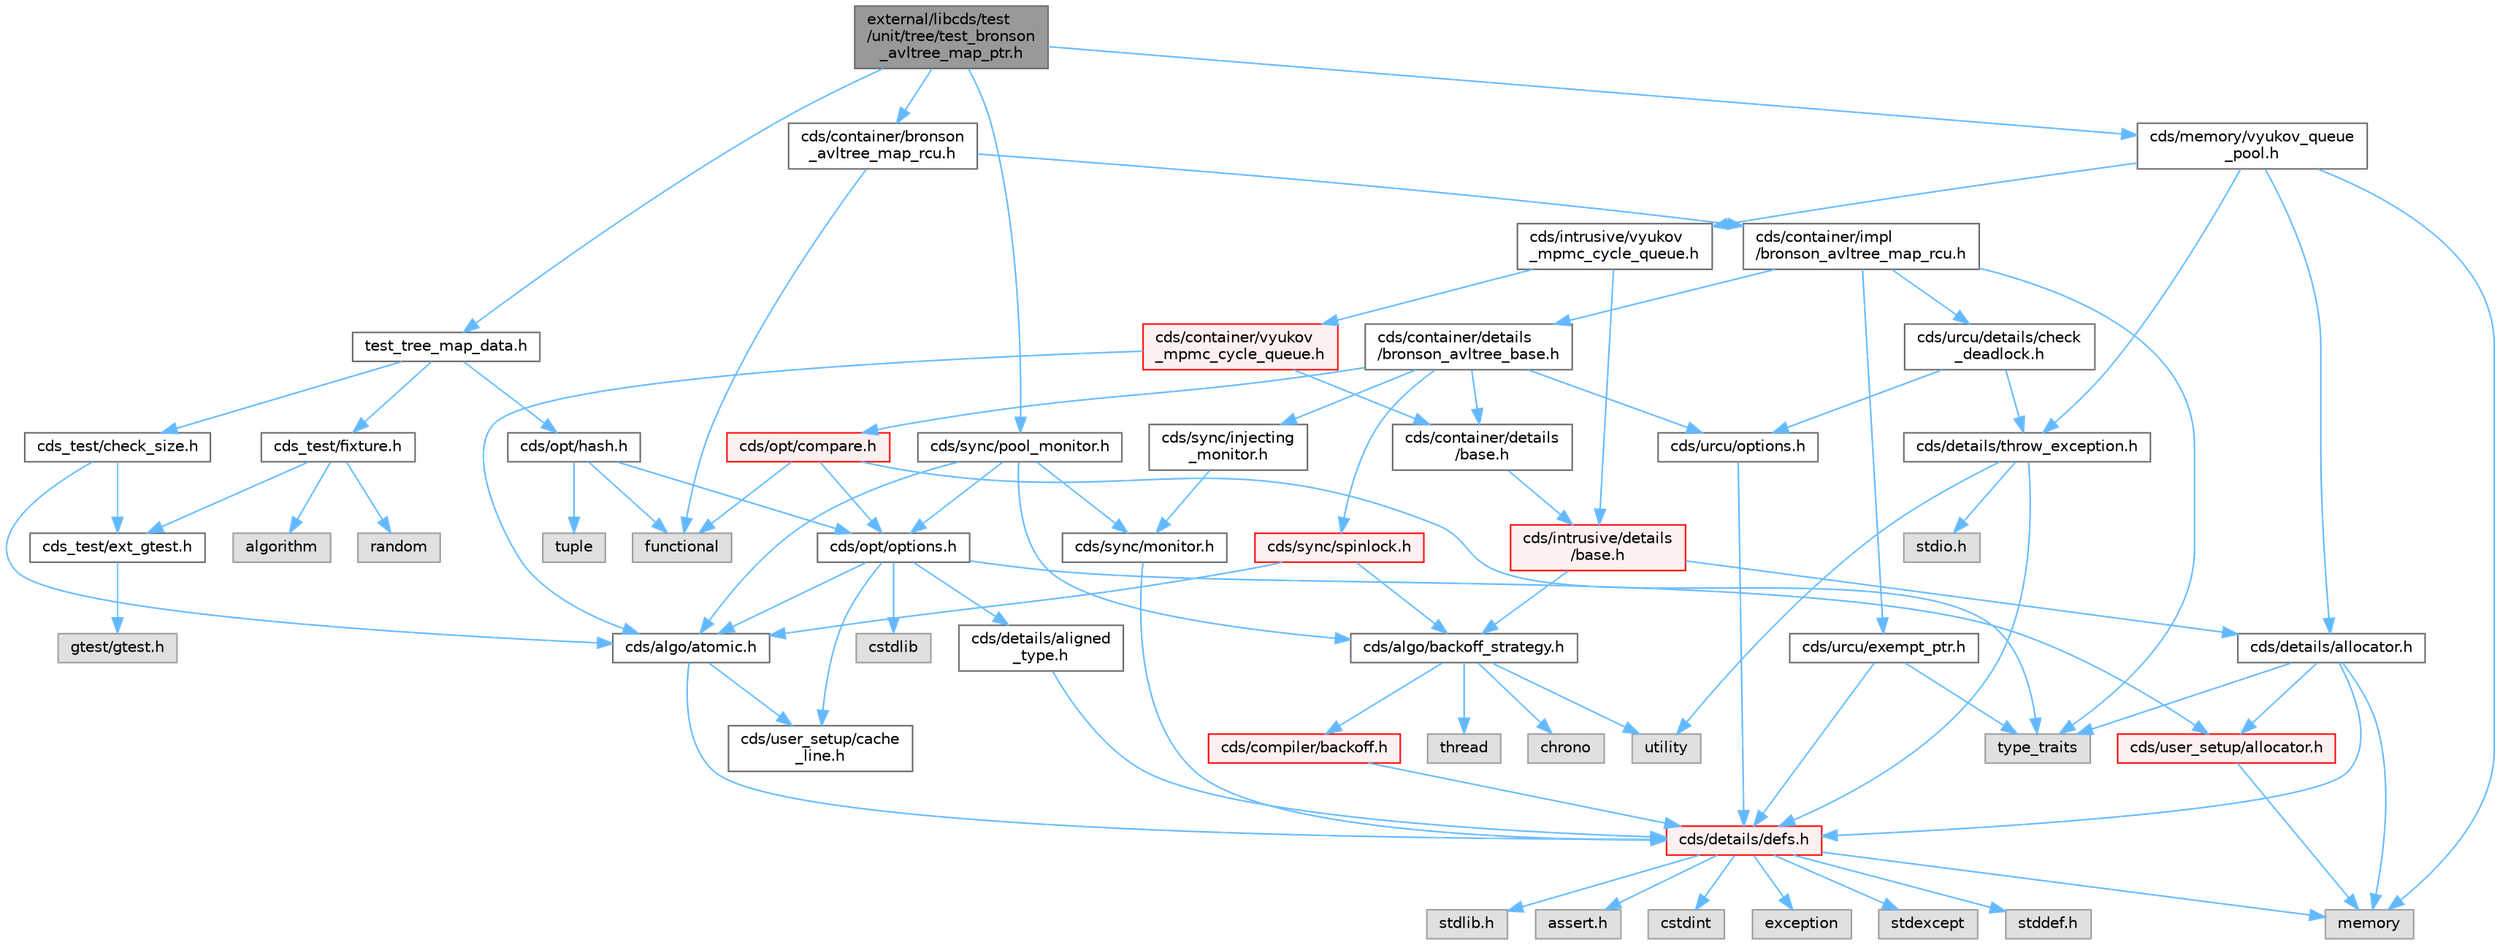 digraph "external/libcds/test/unit/tree/test_bronson_avltree_map_ptr.h"
{
 // LATEX_PDF_SIZE
  bgcolor="transparent";
  edge [fontname=Helvetica,fontsize=10,labelfontname=Helvetica,labelfontsize=10];
  node [fontname=Helvetica,fontsize=10,shape=box,height=0.2,width=0.4];
  Node1 [id="Node000001",label="external/libcds/test\l/unit/tree/test_bronson\l_avltree_map_ptr.h",height=0.2,width=0.4,color="gray40", fillcolor="grey60", style="filled", fontcolor="black",tooltip=" "];
  Node1 -> Node2 [id="edge1_Node000001_Node000002",color="steelblue1",style="solid",tooltip=" "];
  Node2 [id="Node000002",label="test_tree_map_data.h",height=0.2,width=0.4,color="grey40", fillcolor="white", style="filled",URL="$test__tree__map__data_8h.html",tooltip=" "];
  Node2 -> Node3 [id="edge2_Node000002_Node000003",color="steelblue1",style="solid",tooltip=" "];
  Node3 [id="Node000003",label="cds_test/check_size.h",height=0.2,width=0.4,color="grey40", fillcolor="white", style="filled",URL="$check__size_8h.html",tooltip=" "];
  Node3 -> Node4 [id="edge3_Node000003_Node000004",color="steelblue1",style="solid",tooltip=" "];
  Node4 [id="Node000004",label="cds_test/ext_gtest.h",height=0.2,width=0.4,color="grey40", fillcolor="white", style="filled",URL="$ext__gtest_8h.html",tooltip=" "];
  Node4 -> Node5 [id="edge4_Node000004_Node000005",color="steelblue1",style="solid",tooltip=" "];
  Node5 [id="Node000005",label="gtest/gtest.h",height=0.2,width=0.4,color="grey60", fillcolor="#E0E0E0", style="filled",tooltip=" "];
  Node3 -> Node6 [id="edge5_Node000003_Node000006",color="steelblue1",style="solid",tooltip=" "];
  Node6 [id="Node000006",label="cds/algo/atomic.h",height=0.2,width=0.4,color="grey40", fillcolor="white", style="filled",URL="$external_2libcds_2cds_2algo_2atomic_8h.html",tooltip=" "];
  Node6 -> Node7 [id="edge6_Node000006_Node000007",color="steelblue1",style="solid",tooltip=" "];
  Node7 [id="Node000007",label="cds/details/defs.h",height=0.2,width=0.4,color="red", fillcolor="#FFF0F0", style="filled",URL="$details_2defs_8h.html",tooltip=" "];
  Node7 -> Node8 [id="edge7_Node000007_Node000008",color="steelblue1",style="solid",tooltip=" "];
  Node8 [id="Node000008",label="stddef.h",height=0.2,width=0.4,color="grey60", fillcolor="#E0E0E0", style="filled",tooltip=" "];
  Node7 -> Node9 [id="edge8_Node000007_Node000009",color="steelblue1",style="solid",tooltip=" "];
  Node9 [id="Node000009",label="stdlib.h",height=0.2,width=0.4,color="grey60", fillcolor="#E0E0E0", style="filled",tooltip=" "];
  Node7 -> Node10 [id="edge9_Node000007_Node000010",color="steelblue1",style="solid",tooltip=" "];
  Node10 [id="Node000010",label="assert.h",height=0.2,width=0.4,color="grey60", fillcolor="#E0E0E0", style="filled",tooltip=" "];
  Node7 -> Node11 [id="edge10_Node000007_Node000011",color="steelblue1",style="solid",tooltip=" "];
  Node11 [id="Node000011",label="cstdint",height=0.2,width=0.4,color="grey60", fillcolor="#E0E0E0", style="filled",tooltip=" "];
  Node7 -> Node12 [id="edge11_Node000007_Node000012",color="steelblue1",style="solid",tooltip=" "];
  Node12 [id="Node000012",label="exception",height=0.2,width=0.4,color="grey60", fillcolor="#E0E0E0", style="filled",tooltip=" "];
  Node7 -> Node13 [id="edge12_Node000007_Node000013",color="steelblue1",style="solid",tooltip=" "];
  Node13 [id="Node000013",label="stdexcept",height=0.2,width=0.4,color="grey60", fillcolor="#E0E0E0", style="filled",tooltip=" "];
  Node7 -> Node15 [id="edge13_Node000007_Node000015",color="steelblue1",style="solid",tooltip=" "];
  Node15 [id="Node000015",label="memory",height=0.2,width=0.4,color="grey60", fillcolor="#E0E0E0", style="filled",tooltip=" "];
  Node6 -> Node20 [id="edge14_Node000006_Node000020",color="steelblue1",style="solid",tooltip=" "];
  Node20 [id="Node000020",label="cds/user_setup/cache\l_line.h",height=0.2,width=0.4,color="grey40", fillcolor="white", style="filled",URL="$cache__line_8h.html",tooltip="Cache-line size definition"];
  Node2 -> Node21 [id="edge15_Node000002_Node000021",color="steelblue1",style="solid",tooltip=" "];
  Node21 [id="Node000021",label="cds_test/fixture.h",height=0.2,width=0.4,color="grey40", fillcolor="white", style="filled",URL="$fixture_8h.html",tooltip=" "];
  Node21 -> Node4 [id="edge16_Node000021_Node000004",color="steelblue1",style="solid",tooltip=" "];
  Node21 -> Node22 [id="edge17_Node000021_Node000022",color="steelblue1",style="solid",tooltip=" "];
  Node22 [id="Node000022",label="algorithm",height=0.2,width=0.4,color="grey60", fillcolor="#E0E0E0", style="filled",tooltip=" "];
  Node21 -> Node23 [id="edge18_Node000021_Node000023",color="steelblue1",style="solid",tooltip=" "];
  Node23 [id="Node000023",label="random",height=0.2,width=0.4,color="grey60", fillcolor="#E0E0E0", style="filled",tooltip=" "];
  Node2 -> Node24 [id="edge19_Node000002_Node000024",color="steelblue1",style="solid",tooltip=" "];
  Node24 [id="Node000024",label="cds/opt/hash.h",height=0.2,width=0.4,color="grey40", fillcolor="white", style="filled",URL="$external_2libcds_2cds_2opt_2hash_8h.html",tooltip=" "];
  Node24 -> Node25 [id="edge20_Node000024_Node000025",color="steelblue1",style="solid",tooltip=" "];
  Node25 [id="Node000025",label="tuple",height=0.2,width=0.4,color="grey60", fillcolor="#E0E0E0", style="filled",tooltip=" "];
  Node24 -> Node26 [id="edge21_Node000024_Node000026",color="steelblue1",style="solid",tooltip=" "];
  Node26 [id="Node000026",label="functional",height=0.2,width=0.4,color="grey60", fillcolor="#E0E0E0", style="filled",tooltip=" "];
  Node24 -> Node27 [id="edge22_Node000024_Node000027",color="steelblue1",style="solid",tooltip=" "];
  Node27 [id="Node000027",label="cds/opt/options.h",height=0.2,width=0.4,color="grey40", fillcolor="white", style="filled",URL="$opt_2options_8h.html",tooltip=" "];
  Node27 -> Node28 [id="edge23_Node000027_Node000028",color="steelblue1",style="solid",tooltip=" "];
  Node28 [id="Node000028",label="cstdlib",height=0.2,width=0.4,color="grey60", fillcolor="#E0E0E0", style="filled",tooltip=" "];
  Node27 -> Node29 [id="edge24_Node000027_Node000029",color="steelblue1",style="solid",tooltip=" "];
  Node29 [id="Node000029",label="cds/details/aligned\l_type.h",height=0.2,width=0.4,color="grey40", fillcolor="white", style="filled",URL="$aligned__type_8h.html",tooltip=" "];
  Node29 -> Node7 [id="edge25_Node000029_Node000007",color="steelblue1",style="solid",tooltip=" "];
  Node27 -> Node30 [id="edge26_Node000027_Node000030",color="steelblue1",style="solid",tooltip=" "];
  Node30 [id="Node000030",label="cds/user_setup/allocator.h",height=0.2,width=0.4,color="red", fillcolor="#FFF0F0", style="filled",URL="$external_2libcds_2cds_2user__setup_2allocator_8h.html",tooltip="Default implementation of allocator classes."];
  Node30 -> Node15 [id="edge27_Node000030_Node000015",color="steelblue1",style="solid",tooltip=" "];
  Node27 -> Node20 [id="edge28_Node000027_Node000020",color="steelblue1",style="solid",tooltip=" "];
  Node27 -> Node6 [id="edge29_Node000027_Node000006",color="steelblue1",style="solid",tooltip=" "];
  Node1 -> Node45 [id="edge30_Node000001_Node000045",color="steelblue1",style="solid",tooltip=" "];
  Node45 [id="Node000045",label="cds/container/bronson\l_avltree_map_rcu.h",height=0.2,width=0.4,color="grey40", fillcolor="white", style="filled",URL="$bronson__avltree__map__rcu_8h.html",tooltip=" "];
  Node45 -> Node26 [id="edge31_Node000045_Node000026",color="steelblue1",style="solid",tooltip=" "];
  Node45 -> Node46 [id="edge32_Node000045_Node000046",color="steelblue1",style="solid",tooltip=" "];
  Node46 [id="Node000046",label="cds/container/impl\l/bronson_avltree_map_rcu.h",height=0.2,width=0.4,color="grey40", fillcolor="white", style="filled",URL="$impl_2bronson__avltree__map__rcu_8h.html",tooltip=" "];
  Node46 -> Node47 [id="edge33_Node000046_Node000047",color="steelblue1",style="solid",tooltip=" "];
  Node47 [id="Node000047",label="type_traits",height=0.2,width=0.4,color="grey60", fillcolor="#E0E0E0", style="filled",tooltip=" "];
  Node46 -> Node48 [id="edge34_Node000046_Node000048",color="steelblue1",style="solid",tooltip=" "];
  Node48 [id="Node000048",label="cds/container/details\l/bronson_avltree_base.h",height=0.2,width=0.4,color="grey40", fillcolor="white", style="filled",URL="$bronson__avltree__base_8h.html",tooltip=" "];
  Node48 -> Node49 [id="edge35_Node000048_Node000049",color="steelblue1",style="solid",tooltip=" "];
  Node49 [id="Node000049",label="cds/container/details\l/base.h",height=0.2,width=0.4,color="grey40", fillcolor="white", style="filled",URL="$external_2libcds_2cds_2container_2details_2base_8h.html",tooltip=" "];
  Node49 -> Node50 [id="edge36_Node000049_Node000050",color="steelblue1",style="solid",tooltip=" "];
  Node50 [id="Node000050",label="cds/intrusive/details\l/base.h",height=0.2,width=0.4,color="red", fillcolor="#FFF0F0", style="filled",URL="$external_2libcds_2cds_2intrusive_2details_2base_8h.html",tooltip=" "];
  Node50 -> Node53 [id="edge37_Node000050_Node000053",color="steelblue1",style="solid",tooltip=" "];
  Node53 [id="Node000053",label="cds/details/allocator.h",height=0.2,width=0.4,color="grey40", fillcolor="white", style="filled",URL="$external_2libcds_2cds_2details_2allocator_8h.html",tooltip=" "];
  Node53 -> Node47 [id="edge38_Node000053_Node000047",color="steelblue1",style="solid",tooltip=" "];
  Node53 -> Node15 [id="edge39_Node000053_Node000015",color="steelblue1",style="solid",tooltip=" "];
  Node53 -> Node7 [id="edge40_Node000053_Node000007",color="steelblue1",style="solid",tooltip=" "];
  Node53 -> Node30 [id="edge41_Node000053_Node000030",color="steelblue1",style="solid",tooltip=" "];
  Node50 -> Node54 [id="edge42_Node000050_Node000054",color="steelblue1",style="solid",tooltip=" "];
  Node54 [id="Node000054",label="cds/algo/backoff_strategy.h",height=0.2,width=0.4,color="grey40", fillcolor="white", style="filled",URL="$backoff__strategy_8h.html",tooltip=" "];
  Node54 -> Node44 [id="edge43_Node000054_Node000044",color="steelblue1",style="solid",tooltip=" "];
  Node44 [id="Node000044",label="utility",height=0.2,width=0.4,color="grey60", fillcolor="#E0E0E0", style="filled",tooltip=" "];
  Node54 -> Node40 [id="edge44_Node000054_Node000040",color="steelblue1",style="solid",tooltip=" "];
  Node40 [id="Node000040",label="thread",height=0.2,width=0.4,color="grey60", fillcolor="#E0E0E0", style="filled",tooltip=" "];
  Node54 -> Node55 [id="edge45_Node000054_Node000055",color="steelblue1",style="solid",tooltip=" "];
  Node55 [id="Node000055",label="chrono",height=0.2,width=0.4,color="grey60", fillcolor="#E0E0E0", style="filled",tooltip=" "];
  Node54 -> Node56 [id="edge46_Node000054_Node000056",color="steelblue1",style="solid",tooltip=" "];
  Node56 [id="Node000056",label="cds/compiler/backoff.h",height=0.2,width=0.4,color="red", fillcolor="#FFF0F0", style="filled",URL="$backoff_8h.html",tooltip=" "];
  Node56 -> Node7 [id="edge47_Node000056_Node000007",color="steelblue1",style="solid",tooltip=" "];
  Node48 -> Node58 [id="edge48_Node000048_Node000058",color="steelblue1",style="solid",tooltip=" "];
  Node58 [id="Node000058",label="cds/opt/compare.h",height=0.2,width=0.4,color="red", fillcolor="#FFF0F0", style="filled",URL="$external_2libcds_2cds_2opt_2compare_8h.html",tooltip=" "];
  Node58 -> Node47 [id="edge49_Node000058_Node000047",color="steelblue1",style="solid",tooltip=" "];
  Node58 -> Node26 [id="edge50_Node000058_Node000026",color="steelblue1",style="solid",tooltip=" "];
  Node58 -> Node27 [id="edge51_Node000058_Node000027",color="steelblue1",style="solid",tooltip=" "];
  Node48 -> Node59 [id="edge52_Node000048_Node000059",color="steelblue1",style="solid",tooltip=" "];
  Node59 [id="Node000059",label="cds/urcu/options.h",height=0.2,width=0.4,color="grey40", fillcolor="white", style="filled",URL="$urcu_2options_8h.html",tooltip=" "];
  Node59 -> Node7 [id="edge53_Node000059_Node000007",color="steelblue1",style="solid",tooltip=" "];
  Node48 -> Node60 [id="edge54_Node000048_Node000060",color="steelblue1",style="solid",tooltip=" "];
  Node60 [id="Node000060",label="cds/sync/spinlock.h",height=0.2,width=0.4,color="red", fillcolor="#FFF0F0", style="filled",URL="$sync_2spinlock_8h.html",tooltip=" "];
  Node60 -> Node6 [id="edge55_Node000060_Node000006",color="steelblue1",style="solid",tooltip=" "];
  Node60 -> Node54 [id="edge56_Node000060_Node000054",color="steelblue1",style="solid",tooltip=" "];
  Node48 -> Node64 [id="edge57_Node000048_Node000064",color="steelblue1",style="solid",tooltip=" "];
  Node64 [id="Node000064",label="cds/sync/injecting\l_monitor.h",height=0.2,width=0.4,color="grey40", fillcolor="white", style="filled",URL="$injecting__monitor_8h.html",tooltip=" "];
  Node64 -> Node65 [id="edge58_Node000064_Node000065",color="steelblue1",style="solid",tooltip=" "];
  Node65 [id="Node000065",label="cds/sync/monitor.h",height=0.2,width=0.4,color="grey40", fillcolor="white", style="filled",URL="$monitor_8h.html",tooltip=" "];
  Node65 -> Node7 [id="edge59_Node000065_Node000007",color="steelblue1",style="solid",tooltip=" "];
  Node46 -> Node66 [id="edge60_Node000046_Node000066",color="steelblue1",style="solid",tooltip=" "];
  Node66 [id="Node000066",label="cds/urcu/details/check\l_deadlock.h",height=0.2,width=0.4,color="grey40", fillcolor="white", style="filled",URL="$check__deadlock_8h.html",tooltip=" "];
  Node66 -> Node59 [id="edge61_Node000066_Node000059",color="steelblue1",style="solid",tooltip=" "];
  Node66 -> Node42 [id="edge62_Node000066_Node000042",color="steelblue1",style="solid",tooltip=" "];
  Node42 [id="Node000042",label="cds/details/throw_exception.h",height=0.2,width=0.4,color="grey40", fillcolor="white", style="filled",URL="$throw__exception_8h.html",tooltip=" "];
  Node42 -> Node7 [id="edge63_Node000042_Node000007",color="steelblue1",style="solid",tooltip=" "];
  Node42 -> Node43 [id="edge64_Node000042_Node000043",color="steelblue1",style="solid",tooltip=" "];
  Node43 [id="Node000043",label="stdio.h",height=0.2,width=0.4,color="grey60", fillcolor="#E0E0E0", style="filled",tooltip=" "];
  Node42 -> Node44 [id="edge65_Node000042_Node000044",color="steelblue1",style="solid",tooltip=" "];
  Node46 -> Node67 [id="edge66_Node000046_Node000067",color="steelblue1",style="solid",tooltip=" "];
  Node67 [id="Node000067",label="cds/urcu/exempt_ptr.h",height=0.2,width=0.4,color="grey40", fillcolor="white", style="filled",URL="$exempt__ptr_8h.html",tooltip=" "];
  Node67 -> Node47 [id="edge67_Node000067_Node000047",color="steelblue1",style="solid",tooltip=" "];
  Node67 -> Node7 [id="edge68_Node000067_Node000007",color="steelblue1",style="solid",tooltip=" "];
  Node1 -> Node68 [id="edge69_Node000001_Node000068",color="steelblue1",style="solid",tooltip=" "];
  Node68 [id="Node000068",label="cds/sync/pool_monitor.h",height=0.2,width=0.4,color="grey40", fillcolor="white", style="filled",URL="$pool__monitor_8h.html",tooltip=" "];
  Node68 -> Node65 [id="edge70_Node000068_Node000065",color="steelblue1",style="solid",tooltip=" "];
  Node68 -> Node6 [id="edge71_Node000068_Node000006",color="steelblue1",style="solid",tooltip=" "];
  Node68 -> Node54 [id="edge72_Node000068_Node000054",color="steelblue1",style="solid",tooltip=" "];
  Node68 -> Node27 [id="edge73_Node000068_Node000027",color="steelblue1",style="solid",tooltip=" "];
  Node1 -> Node69 [id="edge74_Node000001_Node000069",color="steelblue1",style="solid",tooltip=" "];
  Node69 [id="Node000069",label="cds/memory/vyukov_queue\l_pool.h",height=0.2,width=0.4,color="grey40", fillcolor="white", style="filled",URL="$vyukov__queue__pool_8h.html",tooltip=" "];
  Node69 -> Node53 [id="edge75_Node000069_Node000053",color="steelblue1",style="solid",tooltip=" "];
  Node69 -> Node70 [id="edge76_Node000069_Node000070",color="steelblue1",style="solid",tooltip=" "];
  Node70 [id="Node000070",label="cds/intrusive/vyukov\l_mpmc_cycle_queue.h",height=0.2,width=0.4,color="grey40", fillcolor="white", style="filled",URL="$intrusive_2vyukov__mpmc__cycle__queue_8h.html",tooltip=" "];
  Node70 -> Node50 [id="edge77_Node000070_Node000050",color="steelblue1",style="solid",tooltip=" "];
  Node70 -> Node71 [id="edge78_Node000070_Node000071",color="steelblue1",style="solid",tooltip=" "];
  Node71 [id="Node000071",label="cds/container/vyukov\l_mpmc_cycle_queue.h",height=0.2,width=0.4,color="red", fillcolor="#FFF0F0", style="filled",URL="$container_2vyukov__mpmc__cycle__queue_8h.html",tooltip=" "];
  Node71 -> Node49 [id="edge79_Node000071_Node000049",color="steelblue1",style="solid",tooltip=" "];
  Node71 -> Node6 [id="edge80_Node000071_Node000006",color="steelblue1",style="solid",tooltip=" "];
  Node69 -> Node42 [id="edge81_Node000069_Node000042",color="steelblue1",style="solid",tooltip=" "];
  Node69 -> Node15 [id="edge82_Node000069_Node000015",color="steelblue1",style="solid",tooltip=" "];
}
